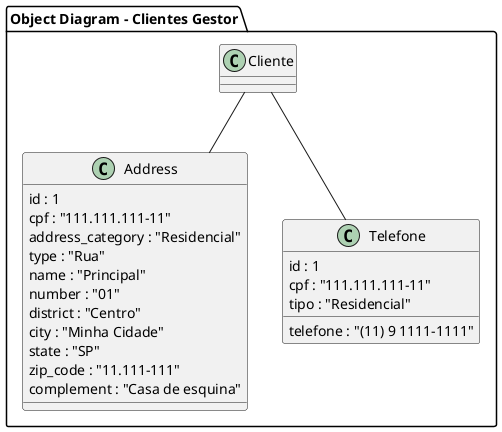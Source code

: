 @startuml Object Diagram

package "Object Diagram - Clientes Gestor" {

Cliente -- Address
Cliente -- Telefone

object Address {
  id : 1
  cpf : "111.111.111-11"
  address_category : "Residencial"
  type : "Rua"
  name : "Principal"
  number : "01"
  district : "Centro"
  city : "Minha Cidade"
  state : "SP"
  zip_code : "11.111-111"
  complement : "Casa de esquina"
}

object Telefone {
  id : 1
  cpf : "111.111.111-11"
  telefone : "(11) 9 1111-1111"
  tipo : "Residencial"
}

@enduml